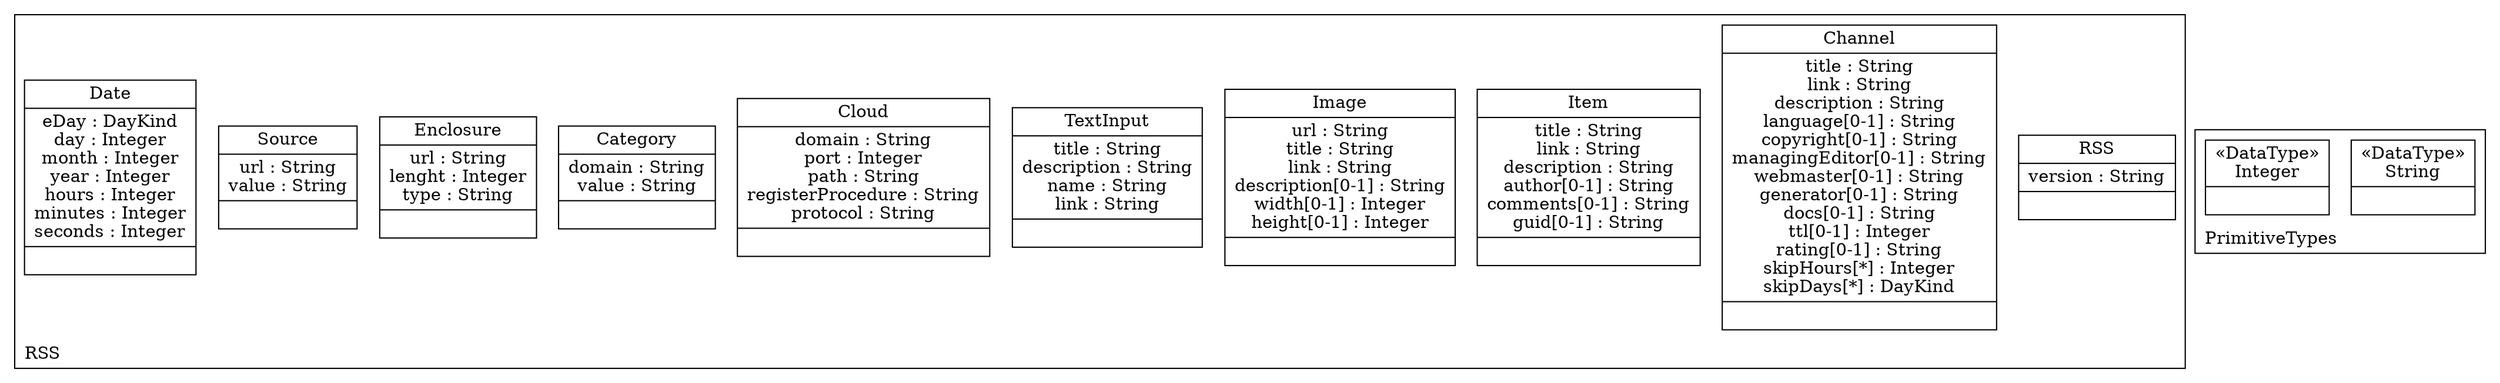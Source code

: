 digraph "KM3 Model in DOT" {
graph[rankdir=BT,labeljust=l,labelloc=t,nodeSep=0.75,compound=true];
 subgraph "cluster_RSS"{
labelloc=t
color=black
label=RSS
 node[shape=record];
RSS[label="{RSS|version : String| }"]
;
 node[shape=record];
Channel[label="{Channel|title : String\nlink : String\ndescription : String\nlanguage[0-1] : String\ncopyright[0-1] : String\nmanagingEditor[0-1] : String\nwebmaster[0-1] : String\ngenerator[0-1] : String\ndocs[0-1] : String\nttl[0-1] : Integer\nrating[0-1] : String\nskipHours[*] : Integer\nskipDays[*] : DayKind| }"]
;
 node[shape=record];
Item[label="{Item|title : String\nlink : String\ndescription : String\nauthor[0-1] : String\ncomments[0-1] : String\nguid[0-1] : String| }"]
;
 node[shape=record];
Image[label="{Image|url : String\ntitle : String\nlink : String\ndescription[0-1] : String\nwidth[0-1] : Integer\nheight[0-1] : Integer| }"]
;
 node[shape=record];
TextInput[label="{TextInput|title : String\ndescription : String\nname : String\nlink : String| }"]
;
 node[shape=record];
Cloud[label="{Cloud|domain : String\nport : Integer\npath : String\nregisterProcedure : String\nprotocol : String| }"]
;
 node[shape=record];
Category[label="{Category|domain : String\nvalue : String| }"]
;
 node[shape=record];
Enclosure[label="{Enclosure|url : String\nlenght : Integer\ntype : String| }"]
;
 node[shape=record];
Source[label="{Source|url : String\nvalue : String| }"]
;
 node[shape=record];
Date[label="{Date|eDay : DayKind\nday : Integer\nmonth : Integer\nyear : Integer\nhours : Integer\nminutes : Integer\nseconds : Integer| }"]
;

} subgraph "cluster_PrimitiveTypes"{
labelloc=t
color=black
label=PrimitiveTypes
 node[shape=record];
String[label="{&#171;DataType&#187;\nString|}"]
;
 node[shape=record];
Integer[label="{&#171;DataType&#187;\nInteger|}"]
;

}
}